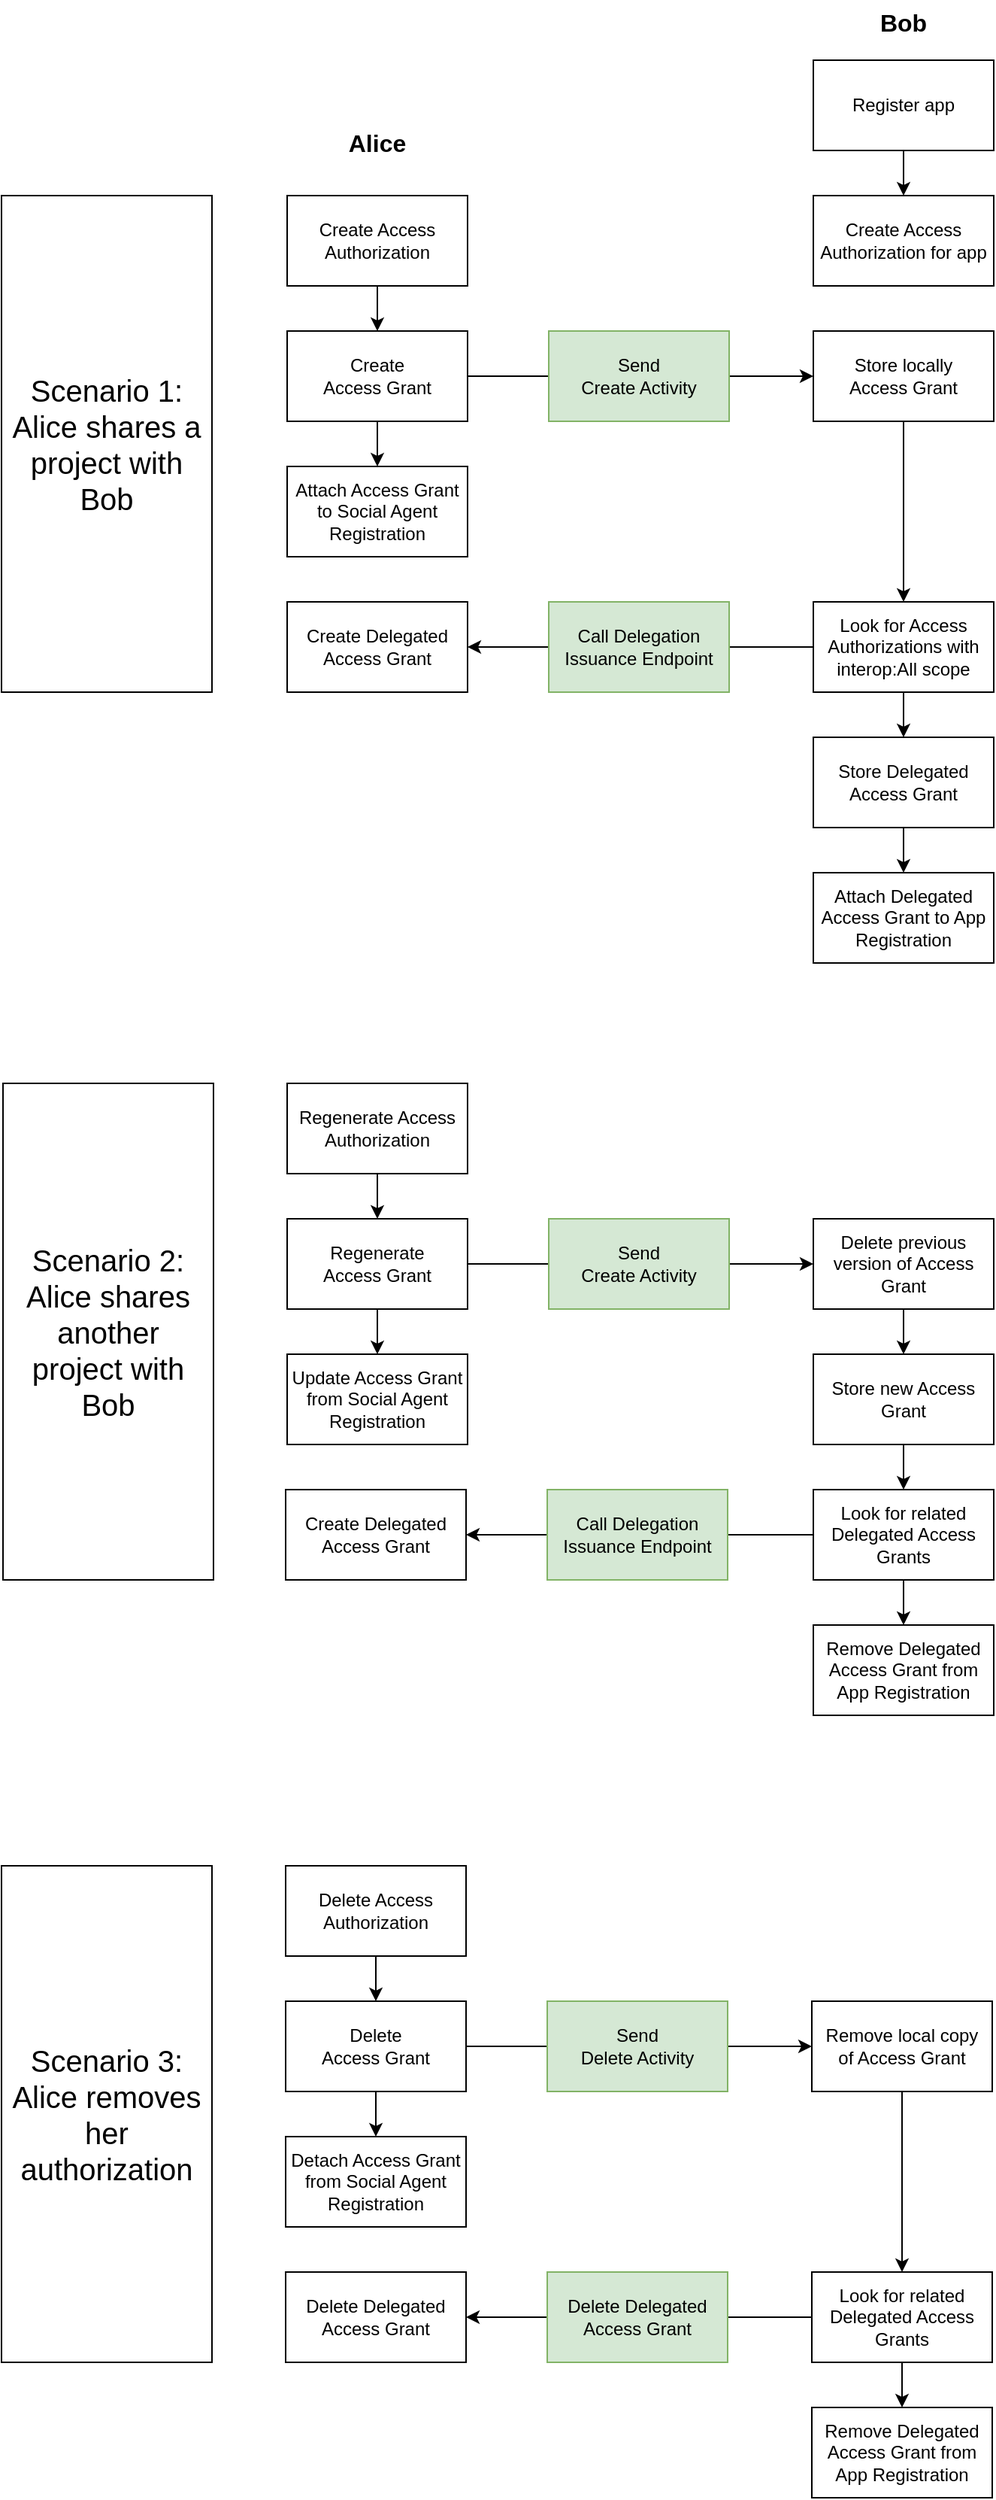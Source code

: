<mxfile version="27.0.6">
  <diagram name="Page-1" id="Ux_hmwxhhsq3mp5FmAYR">
    <mxGraphModel dx="1426" dy="737" grid="1" gridSize="10" guides="1" tooltips="1" connect="1" arrows="1" fold="1" page="1" pageScale="1" pageWidth="827" pageHeight="1169" math="0" shadow="0">
      <root>
        <mxCell id="0" />
        <mxCell id="1" parent="0" />
        <mxCell id="BoM1s3GKUmok-ClIGxu0-20" value="" style="edgeStyle=orthogonalEdgeStyle;rounded=0;orthogonalLoop=1;jettySize=auto;html=1;" parent="1" source="BoM1s3GKUmok-ClIGxu0-1" target="BoM1s3GKUmok-ClIGxu0-3" edge="1">
          <mxGeometry relative="1" as="geometry" />
        </mxCell>
        <mxCell id="BoM1s3GKUmok-ClIGxu0-1" value="Create Access Authorization" style="rounded=0;whiteSpace=wrap;html=1;" parent="1" vertex="1">
          <mxGeometry x="230" y="180" width="120" height="60" as="geometry" />
        </mxCell>
        <mxCell id="BoM1s3GKUmok-ClIGxu0-13" style="edgeStyle=orthogonalEdgeStyle;rounded=0;orthogonalLoop=1;jettySize=auto;html=1;" parent="1" source="BoM1s3GKUmok-ClIGxu0-3" target="BoM1s3GKUmok-ClIGxu0-5" edge="1">
          <mxGeometry relative="1" as="geometry" />
        </mxCell>
        <mxCell id="BoM1s3GKUmok-ClIGxu0-34" value="" style="edgeStyle=orthogonalEdgeStyle;rounded=0;orthogonalLoop=1;jettySize=auto;html=1;" parent="1" source="BoM1s3GKUmok-ClIGxu0-3" target="BoM1s3GKUmok-ClIGxu0-33" edge="1">
          <mxGeometry relative="1" as="geometry" />
        </mxCell>
        <mxCell id="BoM1s3GKUmok-ClIGxu0-3" value="Create &lt;br&gt;Access Grant" style="rounded=0;whiteSpace=wrap;html=1;" parent="1" vertex="1">
          <mxGeometry x="230" y="270" width="120" height="60" as="geometry" />
        </mxCell>
        <mxCell id="BoM1s3GKUmok-ClIGxu0-4" value="Alice" style="text;html=1;align=center;verticalAlign=middle;whiteSpace=wrap;rounded=0;fontSize=16;fontStyle=1" parent="1" vertex="1">
          <mxGeometry x="260" y="130" width="60" height="30" as="geometry" />
        </mxCell>
        <mxCell id="BoM1s3GKUmok-ClIGxu0-22" value="" style="edgeStyle=orthogonalEdgeStyle;rounded=0;orthogonalLoop=1;jettySize=auto;html=1;" parent="1" source="BoM1s3GKUmok-ClIGxu0-5" target="BoM1s3GKUmok-ClIGxu0-16" edge="1">
          <mxGeometry relative="1" as="geometry" />
        </mxCell>
        <mxCell id="BoM1s3GKUmok-ClIGxu0-5" value="Store locally&lt;br&gt;Access Grant" style="rounded=0;whiteSpace=wrap;html=1;" parent="1" vertex="1">
          <mxGeometry x="580" y="270" width="120" height="60" as="geometry" />
        </mxCell>
        <mxCell id="BoM1s3GKUmok-ClIGxu0-12" value="Send &lt;br&gt;Create Activity" style="rounded=0;whiteSpace=wrap;html=1;fillColor=#d5e8d4;strokeColor=#82b366;" parent="1" vertex="1">
          <mxGeometry x="404" y="270" width="120" height="60" as="geometry" />
        </mxCell>
        <mxCell id="BoM1s3GKUmok-ClIGxu0-14" value="Bob" style="text;html=1;align=center;verticalAlign=middle;whiteSpace=wrap;rounded=0;fontSize=16;fontStyle=1" parent="1" vertex="1">
          <mxGeometry x="610" y="50" width="60" height="30" as="geometry" />
        </mxCell>
        <mxCell id="BoM1s3GKUmok-ClIGxu0-26" value="" style="edgeStyle=orthogonalEdgeStyle;rounded=0;orthogonalLoop=1;jettySize=auto;html=1;" parent="1" source="BoM1s3GKUmok-ClIGxu0-15" target="BoM1s3GKUmok-ClIGxu0-25" edge="1">
          <mxGeometry relative="1" as="geometry" />
        </mxCell>
        <mxCell id="BoM1s3GKUmok-ClIGxu0-15" value="Register app" style="rounded=0;whiteSpace=wrap;html=1;" parent="1" vertex="1">
          <mxGeometry x="580" y="90" width="120" height="60" as="geometry" />
        </mxCell>
        <mxCell id="BoM1s3GKUmok-ClIGxu0-24" style="edgeStyle=orthogonalEdgeStyle;rounded=0;orthogonalLoop=1;jettySize=auto;html=1;" parent="1" source="BoM1s3GKUmok-ClIGxu0-16" target="BoM1s3GKUmok-ClIGxu0-18" edge="1">
          <mxGeometry relative="1" as="geometry">
            <Array as="points">
              <mxPoint x="380" y="480" />
              <mxPoint x="380" y="480" />
            </Array>
          </mxGeometry>
        </mxCell>
        <mxCell id="JkFzIGdOIcT_2U3Hhvhh-4" style="edgeStyle=orthogonalEdgeStyle;rounded=0;orthogonalLoop=1;jettySize=auto;html=1;" edge="1" parent="1" source="BoM1s3GKUmok-ClIGxu0-16" target="BoM1s3GKUmok-ClIGxu0-29">
          <mxGeometry relative="1" as="geometry" />
        </mxCell>
        <mxCell id="BoM1s3GKUmok-ClIGxu0-16" value="Look for Access Authorizations with interop:All scope" style="rounded=0;whiteSpace=wrap;html=1;" parent="1" vertex="1">
          <mxGeometry x="580" y="450" width="120" height="60" as="geometry" />
        </mxCell>
        <mxCell id="BoM1s3GKUmok-ClIGxu0-17" value="Call Delegation Issuance Endpoint" style="rounded=0;whiteSpace=wrap;html=1;fillColor=#d5e8d4;strokeColor=#82b366;" parent="1" vertex="1">
          <mxGeometry x="404" y="450" width="120" height="60" as="geometry" />
        </mxCell>
        <mxCell id="BoM1s3GKUmok-ClIGxu0-18" value="Create Delegated Access Grant" style="rounded=0;whiteSpace=wrap;html=1;" parent="1" vertex="1">
          <mxGeometry x="230" y="450" width="120" height="60" as="geometry" />
        </mxCell>
        <mxCell id="BoM1s3GKUmok-ClIGxu0-25" value="Create Access Authorization for app" style="rounded=0;whiteSpace=wrap;html=1;" parent="1" vertex="1">
          <mxGeometry x="580" y="180" width="120" height="60" as="geometry" />
        </mxCell>
        <mxCell id="JkFzIGdOIcT_2U3Hhvhh-5" style="edgeStyle=orthogonalEdgeStyle;rounded=0;orthogonalLoop=1;jettySize=auto;html=1;" edge="1" parent="1" source="BoM1s3GKUmok-ClIGxu0-29" target="BoM1s3GKUmok-ClIGxu0-31">
          <mxGeometry relative="1" as="geometry" />
        </mxCell>
        <mxCell id="BoM1s3GKUmok-ClIGxu0-29" value="Store Delegated&lt;br&gt;Access Grant" style="rounded=0;whiteSpace=wrap;html=1;" parent="1" vertex="1">
          <mxGeometry x="580" y="540" width="120" height="60" as="geometry" />
        </mxCell>
        <mxCell id="BoM1s3GKUmok-ClIGxu0-31" value="Attach Delegated Access Grant to App Registration" style="rounded=0;whiteSpace=wrap;html=1;" parent="1" vertex="1">
          <mxGeometry x="580" y="630" width="120" height="60" as="geometry" />
        </mxCell>
        <mxCell id="BoM1s3GKUmok-ClIGxu0-33" value="Attach Access Grant to Social Agent Registration" style="rounded=0;whiteSpace=wrap;html=1;" parent="1" vertex="1">
          <mxGeometry x="230" y="360" width="120" height="60" as="geometry" />
        </mxCell>
        <mxCell id="BoM1s3GKUmok-ClIGxu0-37" value="" style="edgeStyle=orthogonalEdgeStyle;rounded=0;orthogonalLoop=1;jettySize=auto;html=1;" parent="1" source="BoM1s3GKUmok-ClIGxu0-35" target="BoM1s3GKUmok-ClIGxu0-36" edge="1">
          <mxGeometry relative="1" as="geometry" />
        </mxCell>
        <mxCell id="BoM1s3GKUmok-ClIGxu0-35" value="Delete Access Authorization" style="rounded=0;whiteSpace=wrap;html=1;" parent="1" vertex="1">
          <mxGeometry x="229" y="1290" width="120" height="60" as="geometry" />
        </mxCell>
        <mxCell id="BoM1s3GKUmok-ClIGxu0-40" style="edgeStyle=orthogonalEdgeStyle;rounded=0;orthogonalLoop=1;jettySize=auto;html=1;" parent="1" source="BoM1s3GKUmok-ClIGxu0-36" target="BoM1s3GKUmok-ClIGxu0-39" edge="1">
          <mxGeometry relative="1" as="geometry" />
        </mxCell>
        <mxCell id="BoM1s3GKUmok-ClIGxu0-48" value="" style="edgeStyle=orthogonalEdgeStyle;rounded=0;orthogonalLoop=1;jettySize=auto;html=1;" parent="1" source="BoM1s3GKUmok-ClIGxu0-36" target="BoM1s3GKUmok-ClIGxu0-47" edge="1">
          <mxGeometry relative="1" as="geometry" />
        </mxCell>
        <mxCell id="BoM1s3GKUmok-ClIGxu0-36" value="Delete&lt;br&gt;Access Grant" style="rounded=0;whiteSpace=wrap;html=1;" parent="1" vertex="1">
          <mxGeometry x="229" y="1380" width="120" height="60" as="geometry" />
        </mxCell>
        <mxCell id="BoM1s3GKUmok-ClIGxu0-38" value="Send &lt;br&gt;Delete Activity" style="rounded=0;whiteSpace=wrap;html=1;fillColor=#d5e8d4;strokeColor=#82b366;" parent="1" vertex="1">
          <mxGeometry x="403" y="1380" width="120" height="60" as="geometry" />
        </mxCell>
        <mxCell id="BoM1s3GKUmok-ClIGxu0-42" value="" style="edgeStyle=orthogonalEdgeStyle;rounded=0;orthogonalLoop=1;jettySize=auto;html=1;" parent="1" source="BoM1s3GKUmok-ClIGxu0-39" target="BoM1s3GKUmok-ClIGxu0-41" edge="1">
          <mxGeometry relative="1" as="geometry" />
        </mxCell>
        <mxCell id="BoM1s3GKUmok-ClIGxu0-39" value="Remove local copy&lt;br&gt;of Access Grant" style="rounded=0;whiteSpace=wrap;html=1;" parent="1" vertex="1">
          <mxGeometry x="579" y="1380" width="120" height="60" as="geometry" />
        </mxCell>
        <mxCell id="BoM1s3GKUmok-ClIGxu0-46" style="edgeStyle=orthogonalEdgeStyle;rounded=0;orthogonalLoop=1;jettySize=auto;html=1;" parent="1" source="BoM1s3GKUmok-ClIGxu0-41" target="BoM1s3GKUmok-ClIGxu0-45" edge="1">
          <mxGeometry relative="1" as="geometry" />
        </mxCell>
        <mxCell id="JkFzIGdOIcT_2U3Hhvhh-7" style="edgeStyle=orthogonalEdgeStyle;rounded=0;orthogonalLoop=1;jettySize=auto;html=1;" edge="1" parent="1" source="BoM1s3GKUmok-ClIGxu0-41" target="JkFzIGdOIcT_2U3Hhvhh-6">
          <mxGeometry relative="1" as="geometry" />
        </mxCell>
        <mxCell id="BoM1s3GKUmok-ClIGxu0-41" value="Look for related Delegated Access Grants" style="rounded=0;whiteSpace=wrap;html=1;" parent="1" vertex="1">
          <mxGeometry x="579" y="1560" width="120" height="60" as="geometry" />
        </mxCell>
        <mxCell id="BoM1s3GKUmok-ClIGxu0-43" value="Delete Delegated Access Grant" style="rounded=0;whiteSpace=wrap;html=1;fillColor=#d5e8d4;strokeColor=#82b366;" parent="1" vertex="1">
          <mxGeometry x="403" y="1560" width="120" height="60" as="geometry" />
        </mxCell>
        <mxCell id="BoM1s3GKUmok-ClIGxu0-45" value="Delete Delegated&lt;br&gt;Access Grant" style="rounded=0;whiteSpace=wrap;html=1;" parent="1" vertex="1">
          <mxGeometry x="229" y="1560" width="120" height="60" as="geometry" />
        </mxCell>
        <mxCell id="BoM1s3GKUmok-ClIGxu0-47" value="Detach Access Grant from Social Agent Registration" style="rounded=0;whiteSpace=wrap;html=1;" parent="1" vertex="1">
          <mxGeometry x="229" y="1470" width="120" height="60" as="geometry" />
        </mxCell>
        <mxCell id="JkFzIGdOIcT_2U3Hhvhh-1" value="Scenario 1:&lt;br&gt;Alice shares a project with Bob" style="rounded=0;whiteSpace=wrap;html=1;fontSize=20;spacing=7;" vertex="1" parent="1">
          <mxGeometry x="40" y="180" width="140" height="330" as="geometry" />
        </mxCell>
        <mxCell id="JkFzIGdOIcT_2U3Hhvhh-2" value="Scenario 3:&lt;br&gt;Alice removes her authorization" style="rounded=0;whiteSpace=wrap;html=1;fontSize=20;spacing=7;" vertex="1" parent="1">
          <mxGeometry x="40" y="1290" width="140" height="330" as="geometry" />
        </mxCell>
        <mxCell id="JkFzIGdOIcT_2U3Hhvhh-6" value="Remove Delegated Access Grant from App Registration" style="rounded=0;whiteSpace=wrap;html=1;" vertex="1" parent="1">
          <mxGeometry x="579" y="1650" width="120" height="60" as="geometry" />
        </mxCell>
        <mxCell id="JkFzIGdOIcT_2U3Hhvhh-24" value="" style="edgeStyle=orthogonalEdgeStyle;rounded=0;orthogonalLoop=1;jettySize=auto;html=1;" edge="1" parent="1" source="JkFzIGdOIcT_2U3Hhvhh-25" target="JkFzIGdOIcT_2U3Hhvhh-28">
          <mxGeometry relative="1" as="geometry" />
        </mxCell>
        <mxCell id="JkFzIGdOIcT_2U3Hhvhh-25" value="Regenerate Access Authorization" style="rounded=0;whiteSpace=wrap;html=1;" vertex="1" parent="1">
          <mxGeometry x="230" y="770" width="120" height="60" as="geometry" />
        </mxCell>
        <mxCell id="JkFzIGdOIcT_2U3Hhvhh-26" style="edgeStyle=orthogonalEdgeStyle;rounded=0;orthogonalLoop=1;jettySize=auto;html=1;" edge="1" parent="1" source="JkFzIGdOIcT_2U3Hhvhh-28" target="JkFzIGdOIcT_2U3Hhvhh-31">
          <mxGeometry relative="1" as="geometry" />
        </mxCell>
        <mxCell id="JkFzIGdOIcT_2U3Hhvhh-27" value="" style="edgeStyle=orthogonalEdgeStyle;rounded=0;orthogonalLoop=1;jettySize=auto;html=1;" edge="1" parent="1" source="JkFzIGdOIcT_2U3Hhvhh-28" target="JkFzIGdOIcT_2U3Hhvhh-37">
          <mxGeometry relative="1" as="geometry" />
        </mxCell>
        <mxCell id="JkFzIGdOIcT_2U3Hhvhh-28" value="Regenerate&lt;br&gt;Access Grant" style="rounded=0;whiteSpace=wrap;html=1;" vertex="1" parent="1">
          <mxGeometry x="230" y="860" width="120" height="60" as="geometry" />
        </mxCell>
        <mxCell id="JkFzIGdOIcT_2U3Hhvhh-29" value="Send &lt;br&gt;Create Activity" style="rounded=0;whiteSpace=wrap;html=1;fillColor=#d5e8d4;strokeColor=#82b366;" vertex="1" parent="1">
          <mxGeometry x="404" y="860" width="120" height="60" as="geometry" />
        </mxCell>
        <mxCell id="JkFzIGdOIcT_2U3Hhvhh-41" style="edgeStyle=orthogonalEdgeStyle;rounded=0;orthogonalLoop=1;jettySize=auto;html=1;" edge="1" parent="1" source="JkFzIGdOIcT_2U3Hhvhh-31" target="JkFzIGdOIcT_2U3Hhvhh-40">
          <mxGeometry relative="1" as="geometry" />
        </mxCell>
        <mxCell id="JkFzIGdOIcT_2U3Hhvhh-31" value="Delete previous version of Access Grant" style="rounded=0;whiteSpace=wrap;html=1;" vertex="1" parent="1">
          <mxGeometry x="580" y="860" width="120" height="60" as="geometry" />
        </mxCell>
        <mxCell id="JkFzIGdOIcT_2U3Hhvhh-33" style="edgeStyle=orthogonalEdgeStyle;rounded=0;orthogonalLoop=1;jettySize=auto;html=1;" edge="1" parent="1" source="JkFzIGdOIcT_2U3Hhvhh-34" target="JkFzIGdOIcT_2U3Hhvhh-39">
          <mxGeometry relative="1" as="geometry" />
        </mxCell>
        <mxCell id="JkFzIGdOIcT_2U3Hhvhh-45" style="edgeStyle=orthogonalEdgeStyle;rounded=0;orthogonalLoop=1;jettySize=auto;html=1;" edge="1" parent="1" source="JkFzIGdOIcT_2U3Hhvhh-34" target="JkFzIGdOIcT_2U3Hhvhh-44">
          <mxGeometry relative="1" as="geometry" />
        </mxCell>
        <mxCell id="JkFzIGdOIcT_2U3Hhvhh-34" value="Look for related Delegated Access Grants" style="rounded=0;whiteSpace=wrap;html=1;" vertex="1" parent="1">
          <mxGeometry x="580" y="1040" width="120" height="60" as="geometry" />
        </mxCell>
        <mxCell id="JkFzIGdOIcT_2U3Hhvhh-37" value="Update Access Grant from Social Agent Registration" style="rounded=0;whiteSpace=wrap;html=1;" vertex="1" parent="1">
          <mxGeometry x="230" y="950" width="120" height="60" as="geometry" />
        </mxCell>
        <mxCell id="JkFzIGdOIcT_2U3Hhvhh-38" value="Scenario 2:&lt;br&gt;Alice shares another project with Bob" style="rounded=0;whiteSpace=wrap;html=1;fontSize=20;spacing=7;" vertex="1" parent="1">
          <mxGeometry x="41" y="770" width="140" height="330" as="geometry" />
        </mxCell>
        <mxCell id="JkFzIGdOIcT_2U3Hhvhh-39" value="Remove Delegated Access Grant from App Registration" style="rounded=0;whiteSpace=wrap;html=1;" vertex="1" parent="1">
          <mxGeometry x="580" y="1130" width="120" height="60" as="geometry" />
        </mxCell>
        <mxCell id="JkFzIGdOIcT_2U3Hhvhh-42" style="edgeStyle=orthogonalEdgeStyle;rounded=0;orthogonalLoop=1;jettySize=auto;html=1;" edge="1" parent="1" source="JkFzIGdOIcT_2U3Hhvhh-40" target="JkFzIGdOIcT_2U3Hhvhh-34">
          <mxGeometry relative="1" as="geometry" />
        </mxCell>
        <mxCell id="JkFzIGdOIcT_2U3Hhvhh-40" value="Store new Access Grant" style="rounded=0;whiteSpace=wrap;html=1;" vertex="1" parent="1">
          <mxGeometry x="580" y="950" width="120" height="60" as="geometry" />
        </mxCell>
        <mxCell id="JkFzIGdOIcT_2U3Hhvhh-43" value="Call Delegation Issuance Endpoint" style="rounded=0;whiteSpace=wrap;html=1;fillColor=#d5e8d4;strokeColor=#82b366;" vertex="1" parent="1">
          <mxGeometry x="403" y="1040" width="120" height="60" as="geometry" />
        </mxCell>
        <mxCell id="JkFzIGdOIcT_2U3Hhvhh-44" value="Create Delegated Access Grant" style="rounded=0;whiteSpace=wrap;html=1;" vertex="1" parent="1">
          <mxGeometry x="229" y="1040" width="120" height="60" as="geometry" />
        </mxCell>
      </root>
    </mxGraphModel>
  </diagram>
</mxfile>
